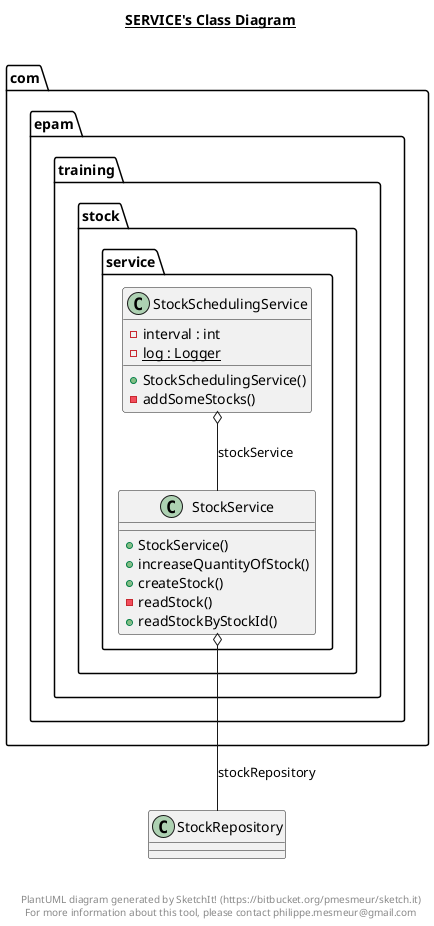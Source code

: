 @startuml

title __SERVICE's Class Diagram__\n

  package com.epam.training {
    package com.epam.training.stock {
      package com.epam.training.stock.service {
        class StockSchedulingService {
            - interval : int
            {static} - log : Logger
            + StockSchedulingService()
            - addSomeStocks()
        }
      }
    }
  }
  

  package com.epam.training {
    package com.epam.training.stock {
      package com.epam.training.stock.service {
        class StockService {
            + StockService()
            + increaseQuantityOfStock()
            + createStock()
            - readStock()
            + readStockByStockId()
        }
      }
    }
  }
  

  StockSchedulingService o-- StockService : stockService
  StockService o-- StockRepository : stockRepository


right footer


PlantUML diagram generated by SketchIt! (https://bitbucket.org/pmesmeur/sketch.it)
For more information about this tool, please contact philippe.mesmeur@gmail.com
endfooter

@enduml

